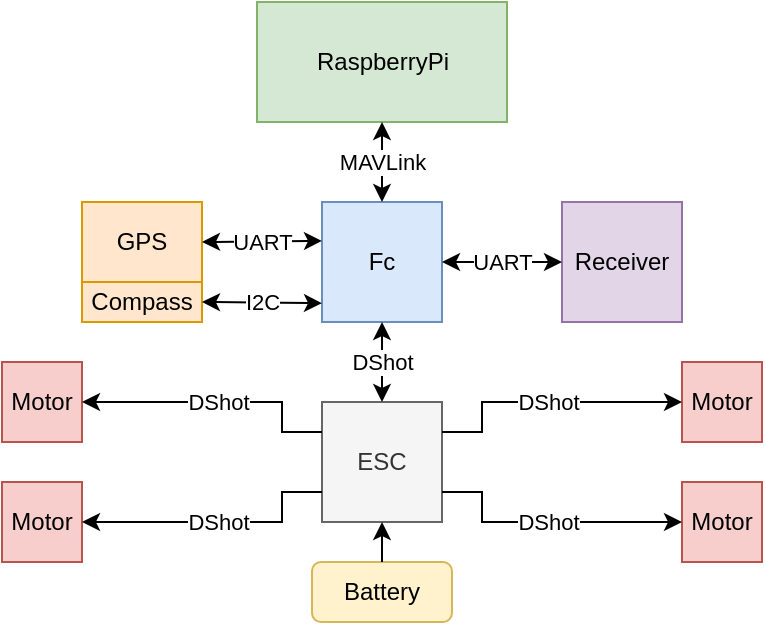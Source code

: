 <mxfile version="26.0.3">
  <diagram name="Page-1" id="F8kxfGne5i350Ff0gjES">
    <mxGraphModel dx="882" dy="615" grid="1" gridSize="10" guides="1" tooltips="1" connect="1" arrows="1" fold="1" page="1" pageScale="1" pageWidth="850" pageHeight="1100" math="0" shadow="0">
      <root>
        <mxCell id="0" />
        <mxCell id="1" parent="0" />
        <mxCell id="8Jy_dDkq_YKRvW1niq6n-2" value="&lt;span&gt;Fc&lt;/span&gt;" style="whiteSpace=wrap;html=1;aspect=fixed;fillColor=#dae8fc;strokeColor=#6c8ebf;" parent="1" vertex="1">
          <mxGeometry x="380" y="300" width="60" height="60" as="geometry" />
        </mxCell>
        <mxCell id="8Jy_dDkq_YKRvW1niq6n-3" value="ESC" style="whiteSpace=wrap;html=1;aspect=fixed;fillColor=#f5f5f5;fontColor=#333333;strokeColor=#666666;" parent="1" vertex="1">
          <mxGeometry x="380" y="400" width="60" height="60" as="geometry" />
        </mxCell>
        <mxCell id="8Jy_dDkq_YKRvW1niq6n-5" value="RaspberryPi" style="rounded=0;whiteSpace=wrap;html=1;strokeColor=#82b366;fillColor=#d5e8d4;" parent="1" vertex="1">
          <mxGeometry x="347.5" y="200" width="125" height="60" as="geometry" />
        </mxCell>
        <mxCell id="8Jy_dDkq_YKRvW1niq6n-6" value="Motor" style="whiteSpace=wrap;html=1;aspect=fixed;fillColor=#f8cecc;strokeColor=#b85450;" parent="1" vertex="1">
          <mxGeometry x="220" y="380" width="40" height="40" as="geometry" />
        </mxCell>
        <mxCell id="8Jy_dDkq_YKRvW1niq6n-7" value="Motor" style="whiteSpace=wrap;html=1;aspect=fixed;fillColor=#f8cecc;strokeColor=#b85450;" parent="1" vertex="1">
          <mxGeometry x="220" y="440" width="40" height="40" as="geometry" />
        </mxCell>
        <mxCell id="8Jy_dDkq_YKRvW1niq6n-8" value="Motor" style="whiteSpace=wrap;html=1;aspect=fixed;fillColor=#f8cecc;strokeColor=#b85450;" parent="1" vertex="1">
          <mxGeometry x="560" y="380" width="40" height="40" as="geometry" />
        </mxCell>
        <mxCell id="8Jy_dDkq_YKRvW1niq6n-9" value="Motor" style="whiteSpace=wrap;html=1;aspect=fixed;fillColor=#f8cecc;strokeColor=#b85450;" parent="1" vertex="1">
          <mxGeometry x="560" y="440" width="40" height="40" as="geometry" />
        </mxCell>
        <mxCell id="8Jy_dDkq_YKRvW1niq6n-10" value="DShot" style="endArrow=classic;html=1;rounded=0;exitX=0;exitY=0.25;exitDx=0;exitDy=0;entryX=1;entryY=0.5;entryDx=0;entryDy=0;" parent="1" source="8Jy_dDkq_YKRvW1niq6n-3" target="8Jy_dDkq_YKRvW1niq6n-6" edge="1">
          <mxGeometry width="50" height="50" relative="1" as="geometry">
            <mxPoint x="400" y="310" as="sourcePoint" />
            <mxPoint x="450" y="260" as="targetPoint" />
            <Array as="points">
              <mxPoint x="360" y="415" />
              <mxPoint x="360" y="400" />
            </Array>
          </mxGeometry>
        </mxCell>
        <mxCell id="8Jy_dDkq_YKRvW1niq6n-12" value="DShot" style="endArrow=classic;html=1;rounded=0;exitX=0;exitY=0.75;exitDx=0;exitDy=0;entryX=1;entryY=0.5;entryDx=0;entryDy=0;" parent="1" source="8Jy_dDkq_YKRvW1niq6n-3" target="8Jy_dDkq_YKRvW1niq6n-7" edge="1">
          <mxGeometry width="50" height="50" relative="1" as="geometry">
            <mxPoint x="390" y="520" as="sourcePoint" />
            <mxPoint x="440" y="470" as="targetPoint" />
            <Array as="points">
              <mxPoint x="360" y="445" />
              <mxPoint x="360" y="460" />
            </Array>
          </mxGeometry>
        </mxCell>
        <mxCell id="8Jy_dDkq_YKRvW1niq6n-13" value="DShot" style="endArrow=classic;html=1;rounded=0;exitX=1;exitY=0.25;exitDx=0;exitDy=0;entryX=0;entryY=0.5;entryDx=0;entryDy=0;" parent="1" source="8Jy_dDkq_YKRvW1niq6n-3" target="8Jy_dDkq_YKRvW1niq6n-8" edge="1">
          <mxGeometry width="50" height="50" relative="1" as="geometry">
            <mxPoint x="390" y="520" as="sourcePoint" />
            <mxPoint x="440" y="470" as="targetPoint" />
            <Array as="points">
              <mxPoint x="460" y="415" />
              <mxPoint x="460" y="400" />
            </Array>
          </mxGeometry>
        </mxCell>
        <mxCell id="8Jy_dDkq_YKRvW1niq6n-14" value="DShot" style="endArrow=classic;html=1;rounded=0;exitX=1;exitY=0.75;exitDx=0;exitDy=0;entryX=0;entryY=0.5;entryDx=0;entryDy=0;" parent="1" source="8Jy_dDkq_YKRvW1niq6n-3" target="8Jy_dDkq_YKRvW1niq6n-9" edge="1">
          <mxGeometry width="50" height="50" relative="1" as="geometry">
            <mxPoint x="390" y="520" as="sourcePoint" />
            <mxPoint x="440" y="470" as="targetPoint" />
            <Array as="points">
              <mxPoint x="460" y="445" />
              <mxPoint x="460" y="460" />
            </Array>
          </mxGeometry>
        </mxCell>
        <mxCell id="8Jy_dDkq_YKRvW1niq6n-15" value="GPS" style="rounded=0;whiteSpace=wrap;html=1;fillColor=#ffe6cc;strokeColor=#d79b00;" parent="1" vertex="1">
          <mxGeometry x="260" y="300" width="60" height="40" as="geometry" />
        </mxCell>
        <mxCell id="8Jy_dDkq_YKRvW1niq6n-16" value="Compass" style="rounded=0;whiteSpace=wrap;html=1;fillColor=#ffe6cc;strokeColor=#d79b00;" parent="1" vertex="1">
          <mxGeometry x="260" y="340" width="60" height="20" as="geometry" />
        </mxCell>
        <mxCell id="8Jy_dDkq_YKRvW1niq6n-17" value="UART" style="endArrow=classic;startArrow=classic;html=1;rounded=0;entryX=0;entryY=0.324;entryDx=0;entryDy=0;exitX=1;exitY=0.5;exitDx=0;exitDy=0;entryPerimeter=0;" parent="1" source="8Jy_dDkq_YKRvW1niq6n-15" target="8Jy_dDkq_YKRvW1niq6n-2" edge="1">
          <mxGeometry width="50" height="50" relative="1" as="geometry">
            <mxPoint x="390" y="450" as="sourcePoint" />
            <mxPoint x="440" y="400" as="targetPoint" />
          </mxGeometry>
        </mxCell>
        <mxCell id="8Jy_dDkq_YKRvW1niq6n-18" value="I2C" style="endArrow=classic;startArrow=classic;html=1;rounded=0;exitX=1;exitY=0.5;exitDx=0;exitDy=0;entryX=0;entryY=0.843;entryDx=0;entryDy=0;entryPerimeter=0;" parent="1" source="8Jy_dDkq_YKRvW1niq6n-16" target="8Jy_dDkq_YKRvW1niq6n-2" edge="1">
          <mxGeometry width="50" height="50" relative="1" as="geometry">
            <mxPoint x="430" y="430" as="sourcePoint" />
            <mxPoint x="480" y="380" as="targetPoint" />
          </mxGeometry>
        </mxCell>
        <mxCell id="8Jy_dDkq_YKRvW1niq6n-19" value="Receiver" style="whiteSpace=wrap;html=1;aspect=fixed;fillColor=#e1d5e7;strokeColor=#9673a6;" parent="1" vertex="1">
          <mxGeometry x="500" y="300" width="60" height="60" as="geometry" />
        </mxCell>
        <mxCell id="8Jy_dDkq_YKRvW1niq6n-20" value="UART" style="endArrow=classic;startArrow=classic;html=1;rounded=0;entryX=1;entryY=0.5;entryDx=0;entryDy=0;exitX=0;exitY=0.5;exitDx=0;exitDy=0;" parent="1" source="8Jy_dDkq_YKRvW1niq6n-19" target="8Jy_dDkq_YKRvW1niq6n-2" edge="1">
          <mxGeometry width="50" height="50" relative="1" as="geometry">
            <mxPoint x="420" y="430" as="sourcePoint" />
            <mxPoint x="470" y="380" as="targetPoint" />
          </mxGeometry>
        </mxCell>
        <mxCell id="8Jy_dDkq_YKRvW1niq6n-21" value="MAVLink" style="endArrow=classic;startArrow=classic;html=1;rounded=0;entryX=0.5;entryY=0;entryDx=0;entryDy=0;exitX=0.5;exitY=1;exitDx=0;exitDy=0;" parent="1" source="8Jy_dDkq_YKRvW1niq6n-5" target="8Jy_dDkq_YKRvW1niq6n-2" edge="1">
          <mxGeometry width="50" height="50" relative="1" as="geometry">
            <mxPoint x="420" y="430" as="sourcePoint" />
            <mxPoint x="470" y="380" as="targetPoint" />
          </mxGeometry>
        </mxCell>
        <mxCell id="8Jy_dDkq_YKRvW1niq6n-22" value="DShot" style="endArrow=classic;startArrow=classic;html=1;rounded=0;exitX=0.5;exitY=0;exitDx=0;exitDy=0;entryX=0.5;entryY=1;entryDx=0;entryDy=0;" parent="1" source="8Jy_dDkq_YKRvW1niq6n-3" target="8Jy_dDkq_YKRvW1niq6n-2" edge="1">
          <mxGeometry width="50" height="50" relative="1" as="geometry">
            <mxPoint x="420" y="400" as="sourcePoint" />
            <mxPoint x="470" y="350" as="targetPoint" />
            <mxPoint as="offset" />
          </mxGeometry>
        </mxCell>
        <mxCell id="8Jy_dDkq_YKRvW1niq6n-23" value="Battery" style="rounded=1;whiteSpace=wrap;html=1;fillColor=#fff2cc;strokeColor=#d6b656;" parent="1" vertex="1">
          <mxGeometry x="375" y="480" width="70" height="30" as="geometry" />
        </mxCell>
        <mxCell id="8Jy_dDkq_YKRvW1niq6n-24" value="" style="endArrow=classic;html=1;rounded=0;exitX=0.5;exitY=0;exitDx=0;exitDy=0;entryX=0.5;entryY=1;entryDx=0;entryDy=0;" parent="1" source="8Jy_dDkq_YKRvW1niq6n-23" target="8Jy_dDkq_YKRvW1niq6n-3" edge="1">
          <mxGeometry width="50" height="50" relative="1" as="geometry">
            <mxPoint x="420" y="410" as="sourcePoint" />
            <mxPoint x="470" y="360" as="targetPoint" />
          </mxGeometry>
        </mxCell>
      </root>
    </mxGraphModel>
  </diagram>
</mxfile>
